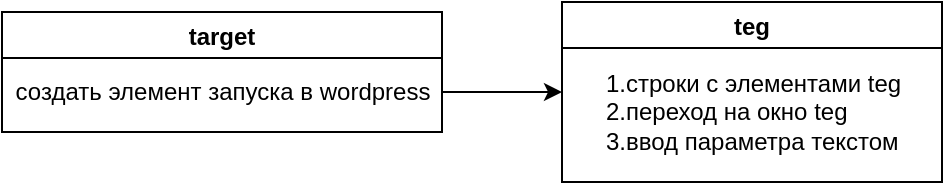 <mxfile version="14.5.10" type="github">
  <diagram id="AikCdZ-WhjD60J_H7UAM" name="Страница 1">
    <mxGraphModel dx="1364" dy="753" grid="1" gridSize="10" guides="1" tooltips="1" connect="1" arrows="1" fold="1" page="1" pageScale="1" pageWidth="827" pageHeight="1169" math="0" shadow="0">
      <root>
        <mxCell id="0" />
        <mxCell id="1" parent="0" />
        <mxCell id="RZI_0KJps5jkm5kD7S_W-2" value="target" style="swimlane;" vertex="1" parent="1">
          <mxGeometry x="20" y="150" width="220" height="60" as="geometry">
            <mxRectangle x="20" y="150" width="70" height="23" as="alternateBounds" />
          </mxGeometry>
        </mxCell>
        <mxCell id="RZI_0KJps5jkm5kD7S_W-3" value="создать элемент запуска в wordpress" style="text;html=1;align=center;verticalAlign=middle;resizable=0;points=[];autosize=1;strokeColor=none;" vertex="1" parent="RZI_0KJps5jkm5kD7S_W-2">
          <mxGeometry y="30" width="220" height="20" as="geometry" />
        </mxCell>
        <mxCell id="RZI_0KJps5jkm5kD7S_W-4" value="teg" style="swimlane;" vertex="1" parent="1">
          <mxGeometry x="300" y="145" width="190" height="90" as="geometry">
            <mxRectangle x="300" y="150" width="50" height="23" as="alternateBounds" />
          </mxGeometry>
        </mxCell>
        <mxCell id="RZI_0KJps5jkm5kD7S_W-5" value="1.строки с элементами teg&lt;br&gt;2.переход на окно teg&lt;br&gt;3.ввод параметра текстом" style="text;html=1;align=left;verticalAlign=middle;resizable=0;points=[];autosize=1;strokeColor=none;" vertex="1" parent="RZI_0KJps5jkm5kD7S_W-4">
          <mxGeometry x="20" y="30" width="160" height="50" as="geometry" />
        </mxCell>
        <mxCell id="RZI_0KJps5jkm5kD7S_W-6" style="rounded=0;orthogonalLoop=1;jettySize=auto;html=1;entryX=0;entryY=0.5;entryDx=0;entryDy=0;" edge="1" parent="1" source="RZI_0KJps5jkm5kD7S_W-3" target="RZI_0KJps5jkm5kD7S_W-4">
          <mxGeometry relative="1" as="geometry">
            <mxPoint x="320" y="190" as="targetPoint" />
          </mxGeometry>
        </mxCell>
      </root>
    </mxGraphModel>
  </diagram>
</mxfile>
